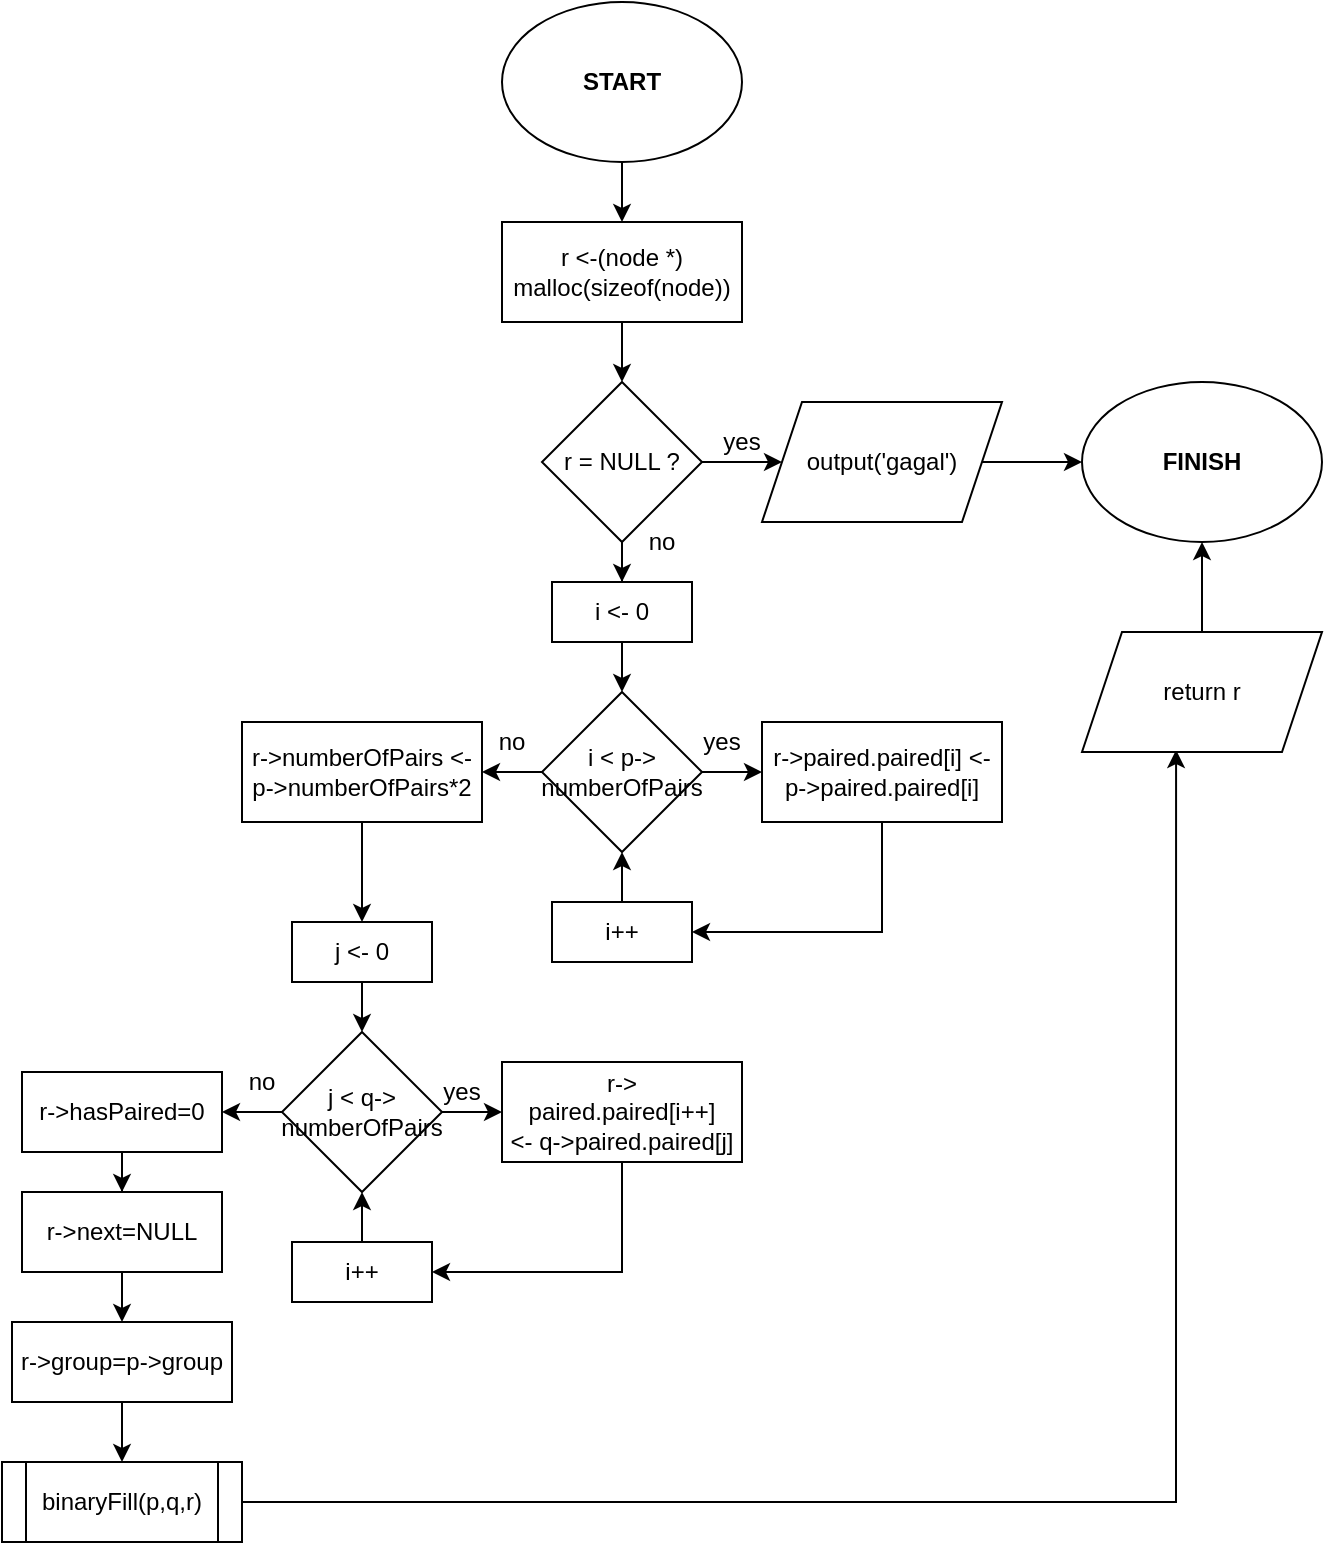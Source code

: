 <mxfile version="14.1.5" type="device"><diagram id="OGG8IiCMl117s_GlV7HI" name="Page-1"><mxGraphModel dx="834" dy="512" grid="1" gridSize="10" guides="1" tooltips="1" connect="1" arrows="1" fold="1" page="1" pageScale="1" pageWidth="827" pageHeight="1169" math="0" shadow="0"><root><mxCell id="0"/><mxCell id="1" parent="0"/><mxCell id="B7XDIb0GQkhQNo8Nwknm-68" value="" style="edgeStyle=orthogonalEdgeStyle;rounded=0;orthogonalLoop=1;jettySize=auto;html=1;" edge="1" parent="1" source="B7XDIb0GQkhQNo8Nwknm-33" target="B7XDIb0GQkhQNo8Nwknm-67"><mxGeometry relative="1" as="geometry"/></mxCell><mxCell id="B7XDIb0GQkhQNo8Nwknm-33" value="START" style="ellipse;whiteSpace=wrap;html=1;fontStyle=1" vertex="1" parent="1"><mxGeometry x="300" y="240" width="120" height="80" as="geometry"/></mxCell><mxCell id="B7XDIb0GQkhQNo8Nwknm-34" value="FINISH" style="ellipse;whiteSpace=wrap;html=1;fontStyle=1" vertex="1" parent="1"><mxGeometry x="590" y="430" width="120" height="80" as="geometry"/></mxCell><mxCell id="B7XDIb0GQkhQNo8Nwknm-70" value="" style="edgeStyle=orthogonalEdgeStyle;rounded=0;orthogonalLoop=1;jettySize=auto;html=1;" edge="1" parent="1" source="B7XDIb0GQkhQNo8Nwknm-67" target="B7XDIb0GQkhQNo8Nwknm-69"><mxGeometry relative="1" as="geometry"/></mxCell><mxCell id="B7XDIb0GQkhQNo8Nwknm-67" value="r &amp;lt;-(node *)&lt;br&gt;malloc(sizeof(node))" style="whiteSpace=wrap;html=1;fontStyle=0;" vertex="1" parent="1"><mxGeometry x="300" y="350" width="120" height="50" as="geometry"/></mxCell><mxCell id="B7XDIb0GQkhQNo8Nwknm-72" value="" style="edgeStyle=orthogonalEdgeStyle;rounded=0;orthogonalLoop=1;jettySize=auto;html=1;" edge="1" parent="1" source="B7XDIb0GQkhQNo8Nwknm-69" target="B7XDIb0GQkhQNo8Nwknm-71"><mxGeometry relative="1" as="geometry"/></mxCell><mxCell id="B7XDIb0GQkhQNo8Nwknm-76" value="" style="edgeStyle=orthogonalEdgeStyle;rounded=0;orthogonalLoop=1;jettySize=auto;html=1;" edge="1" parent="1" source="B7XDIb0GQkhQNo8Nwknm-69" target="B7XDIb0GQkhQNo8Nwknm-75"><mxGeometry relative="1" as="geometry"/></mxCell><mxCell id="B7XDIb0GQkhQNo8Nwknm-69" value="r = NULL ?" style="rhombus;whiteSpace=wrap;html=1;fontStyle=0;" vertex="1" parent="1"><mxGeometry x="320" y="430" width="80" height="80" as="geometry"/></mxCell><mxCell id="B7XDIb0GQkhQNo8Nwknm-73" value="" style="edgeStyle=orthogonalEdgeStyle;rounded=0;orthogonalLoop=1;jettySize=auto;html=1;" edge="1" parent="1" source="B7XDIb0GQkhQNo8Nwknm-71" target="B7XDIb0GQkhQNo8Nwknm-34"><mxGeometry relative="1" as="geometry"/></mxCell><mxCell id="B7XDIb0GQkhQNo8Nwknm-71" value="output('gagal')" style="shape=parallelogram;perimeter=parallelogramPerimeter;whiteSpace=wrap;html=1;fixedSize=1;" vertex="1" parent="1"><mxGeometry x="430" y="440" width="120" height="60" as="geometry"/></mxCell><mxCell id="B7XDIb0GQkhQNo8Nwknm-79" value="" style="edgeStyle=orthogonalEdgeStyle;rounded=0;orthogonalLoop=1;jettySize=auto;html=1;" edge="1" parent="1" source="B7XDIb0GQkhQNo8Nwknm-74" target="B7XDIb0GQkhQNo8Nwknm-78"><mxGeometry relative="1" as="geometry"/></mxCell><mxCell id="B7XDIb0GQkhQNo8Nwknm-84" value="" style="edgeStyle=orthogonalEdgeStyle;rounded=0;orthogonalLoop=1;jettySize=auto;html=1;" edge="1" parent="1" source="B7XDIb0GQkhQNo8Nwknm-74" target="B7XDIb0GQkhQNo8Nwknm-83"><mxGeometry relative="1" as="geometry"/></mxCell><mxCell id="B7XDIb0GQkhQNo8Nwknm-74" value="i &amp;lt;&amp;nbsp;p-&amp;gt;&lt;br&gt;numberOfPairs" style="rhombus;whiteSpace=wrap;html=1;fontStyle=0;" vertex="1" parent="1"><mxGeometry x="320" y="585" width="80" height="80" as="geometry"/></mxCell><mxCell id="B7XDIb0GQkhQNo8Nwknm-77" value="" style="edgeStyle=orthogonalEdgeStyle;rounded=0;orthogonalLoop=1;jettySize=auto;html=1;" edge="1" parent="1" source="B7XDIb0GQkhQNo8Nwknm-75" target="B7XDIb0GQkhQNo8Nwknm-74"><mxGeometry relative="1" as="geometry"/></mxCell><mxCell id="B7XDIb0GQkhQNo8Nwknm-75" value="i &amp;lt;- 0" style="whiteSpace=wrap;html=1;fontStyle=0;" vertex="1" parent="1"><mxGeometry x="325" y="530" width="70" height="30" as="geometry"/></mxCell><mxCell id="B7XDIb0GQkhQNo8Nwknm-81" style="edgeStyle=orthogonalEdgeStyle;rounded=0;orthogonalLoop=1;jettySize=auto;html=1;exitX=0.5;exitY=1;exitDx=0;exitDy=0;entryX=1;entryY=0.5;entryDx=0;entryDy=0;" edge="1" parent="1" source="B7XDIb0GQkhQNo8Nwknm-78" target="B7XDIb0GQkhQNo8Nwknm-80"><mxGeometry relative="1" as="geometry"/></mxCell><mxCell id="B7XDIb0GQkhQNo8Nwknm-78" value="r-&amp;gt;paired.paired[i] &amp;lt;- p-&amp;gt;paired.paired[i]" style="whiteSpace=wrap;html=1;fontStyle=0;" vertex="1" parent="1"><mxGeometry x="430" y="600" width="120" height="50" as="geometry"/></mxCell><mxCell id="B7XDIb0GQkhQNo8Nwknm-82" style="edgeStyle=orthogonalEdgeStyle;rounded=0;orthogonalLoop=1;jettySize=auto;html=1;exitX=0.5;exitY=0;exitDx=0;exitDy=0;entryX=0.5;entryY=1;entryDx=0;entryDy=0;" edge="1" parent="1" source="B7XDIb0GQkhQNo8Nwknm-80" target="B7XDIb0GQkhQNo8Nwknm-74"><mxGeometry relative="1" as="geometry"/></mxCell><mxCell id="B7XDIb0GQkhQNo8Nwknm-80" value="i++" style="whiteSpace=wrap;html=1;fontStyle=0;" vertex="1" parent="1"><mxGeometry x="325" y="690" width="70" height="30" as="geometry"/></mxCell><mxCell id="B7XDIb0GQkhQNo8Nwknm-94" style="edgeStyle=orthogonalEdgeStyle;rounded=0;orthogonalLoop=1;jettySize=auto;html=1;exitX=0.5;exitY=1;exitDx=0;exitDy=0;" edge="1" parent="1" source="B7XDIb0GQkhQNo8Nwknm-83" target="B7XDIb0GQkhQNo8Nwknm-89"><mxGeometry relative="1" as="geometry"/></mxCell><mxCell id="B7XDIb0GQkhQNo8Nwknm-83" value="r-&amp;gt;numberOfPairs &amp;lt;- p-&amp;gt;numberOfPairs*2" style="whiteSpace=wrap;html=1;fontStyle=0;" vertex="1" parent="1"><mxGeometry x="170" y="600" width="120" height="50" as="geometry"/></mxCell><mxCell id="B7XDIb0GQkhQNo8Nwknm-86" value="" style="edgeStyle=orthogonalEdgeStyle;rounded=0;orthogonalLoop=1;jettySize=auto;html=1;entryX=0;entryY=0.5;entryDx=0;entryDy=0;" edge="1" source="B7XDIb0GQkhQNo8Nwknm-87" target="B7XDIb0GQkhQNo8Nwknm-91" parent="1"><mxGeometry relative="1" as="geometry"><mxPoint x="300" y="795" as="targetPoint"/></mxGeometry></mxCell><mxCell id="B7XDIb0GQkhQNo8Nwknm-97" value="" style="edgeStyle=orthogonalEdgeStyle;rounded=0;orthogonalLoop=1;jettySize=auto;html=1;" edge="1" parent="1" source="B7XDIb0GQkhQNo8Nwknm-87" target="B7XDIb0GQkhQNo8Nwknm-96"><mxGeometry relative="1" as="geometry"/></mxCell><mxCell id="B7XDIb0GQkhQNo8Nwknm-87" value="j &amp;lt; q-&amp;gt;&lt;br&gt;numberOfPairs" style="rhombus;whiteSpace=wrap;html=1;fontStyle=0;" vertex="1" parent="1"><mxGeometry x="190" y="755" width="80" height="80" as="geometry"/></mxCell><mxCell id="B7XDIb0GQkhQNo8Nwknm-88" value="" style="edgeStyle=orthogonalEdgeStyle;rounded=0;orthogonalLoop=1;jettySize=auto;html=1;" edge="1" source="B7XDIb0GQkhQNo8Nwknm-89" target="B7XDIb0GQkhQNo8Nwknm-87" parent="1"><mxGeometry relative="1" as="geometry"/></mxCell><mxCell id="B7XDIb0GQkhQNo8Nwknm-89" value="j &amp;lt;- 0" style="whiteSpace=wrap;html=1;fontStyle=0;" vertex="1" parent="1"><mxGeometry x="195" y="700" width="70" height="30" as="geometry"/></mxCell><mxCell id="B7XDIb0GQkhQNo8Nwknm-90" style="edgeStyle=orthogonalEdgeStyle;rounded=0;orthogonalLoop=1;jettySize=auto;html=1;exitX=0.5;exitY=1;exitDx=0;exitDy=0;entryX=1;entryY=0.5;entryDx=0;entryDy=0;" edge="1" source="B7XDIb0GQkhQNo8Nwknm-91" target="B7XDIb0GQkhQNo8Nwknm-93" parent="1"><mxGeometry relative="1" as="geometry"/></mxCell><mxCell id="B7XDIb0GQkhQNo8Nwknm-91" value="r-&amp;gt;&lt;br&gt;paired.paired[i++]&lt;br&gt;&amp;lt;- q-&amp;gt;paired.paired[j]" style="whiteSpace=wrap;html=1;fontStyle=0;" vertex="1" parent="1"><mxGeometry x="300" y="770" width="120" height="50" as="geometry"/></mxCell><mxCell id="B7XDIb0GQkhQNo8Nwknm-92" style="edgeStyle=orthogonalEdgeStyle;rounded=0;orthogonalLoop=1;jettySize=auto;html=1;exitX=0.5;exitY=0;exitDx=0;exitDy=0;entryX=0.5;entryY=1;entryDx=0;entryDy=0;" edge="1" source="B7XDIb0GQkhQNo8Nwknm-93" target="B7XDIb0GQkhQNo8Nwknm-87" parent="1"><mxGeometry relative="1" as="geometry"/></mxCell><mxCell id="B7XDIb0GQkhQNo8Nwknm-93" value="i++" style="whiteSpace=wrap;html=1;fontStyle=0;" vertex="1" parent="1"><mxGeometry x="195" y="860" width="70" height="30" as="geometry"/></mxCell><mxCell id="B7XDIb0GQkhQNo8Nwknm-103" value="" style="edgeStyle=orthogonalEdgeStyle;rounded=0;orthogonalLoop=1;jettySize=auto;html=1;" edge="1" parent="1" source="B7XDIb0GQkhQNo8Nwknm-96" target="B7XDIb0GQkhQNo8Nwknm-99"><mxGeometry relative="1" as="geometry"/></mxCell><mxCell id="B7XDIb0GQkhQNo8Nwknm-96" value="r-&gt;hasPaired=0" style="whiteSpace=wrap;html=1;fontStyle=0;" vertex="1" parent="1"><mxGeometry x="60" y="775" width="100" height="40" as="geometry"/></mxCell><mxCell id="B7XDIb0GQkhQNo8Nwknm-104" value="" style="edgeStyle=orthogonalEdgeStyle;rounded=0;orthogonalLoop=1;jettySize=auto;html=1;" edge="1" parent="1" source="B7XDIb0GQkhQNo8Nwknm-99" target="B7XDIb0GQkhQNo8Nwknm-100"><mxGeometry relative="1" as="geometry"/></mxCell><mxCell id="B7XDIb0GQkhQNo8Nwknm-99" value="r-&gt;next=NULL" style="whiteSpace=wrap;html=1;fontStyle=0;" vertex="1" parent="1"><mxGeometry x="60" y="835" width="100" height="40" as="geometry"/></mxCell><mxCell id="B7XDIb0GQkhQNo8Nwknm-106" value="" style="edgeStyle=orthogonalEdgeStyle;rounded=0;orthogonalLoop=1;jettySize=auto;html=1;" edge="1" parent="1" source="B7XDIb0GQkhQNo8Nwknm-100" target="B7XDIb0GQkhQNo8Nwknm-105"><mxGeometry relative="1" as="geometry"/></mxCell><mxCell id="B7XDIb0GQkhQNo8Nwknm-100" value="r-&gt;group=p-&gt;group" style="whiteSpace=wrap;html=1;fontStyle=0;" vertex="1" parent="1"><mxGeometry x="55" y="900" width="110" height="40" as="geometry"/></mxCell><mxCell id="B7XDIb0GQkhQNo8Nwknm-107" style="edgeStyle=orthogonalEdgeStyle;rounded=0;orthogonalLoop=1;jettySize=auto;html=1;exitX=1;exitY=0.5;exitDx=0;exitDy=0;entryX=0.392;entryY=0.984;entryDx=0;entryDy=0;entryPerimeter=0;" edge="1" parent="1" source="B7XDIb0GQkhQNo8Nwknm-105" target="B7XDIb0GQkhQNo8Nwknm-109"><mxGeometry relative="1" as="geometry"><mxPoint x="450" y="940" as="targetPoint"/></mxGeometry></mxCell><mxCell id="B7XDIb0GQkhQNo8Nwknm-105" value="binaryFill(p,q,r)" style="shape=process;whiteSpace=wrap;html=1;backgroundOutline=1;" vertex="1" parent="1"><mxGeometry x="50" y="970" width="120" height="40" as="geometry"/></mxCell><mxCell id="B7XDIb0GQkhQNo8Nwknm-110" style="edgeStyle=orthogonalEdgeStyle;rounded=0;orthogonalLoop=1;jettySize=auto;html=1;exitX=0.5;exitY=0;exitDx=0;exitDy=0;entryX=0.5;entryY=1;entryDx=0;entryDy=0;" edge="1" parent="1" source="B7XDIb0GQkhQNo8Nwknm-109" target="B7XDIb0GQkhQNo8Nwknm-34"><mxGeometry relative="1" as="geometry"/></mxCell><mxCell id="B7XDIb0GQkhQNo8Nwknm-109" value="return r" style="shape=parallelogram;perimeter=parallelogramPerimeter;whiteSpace=wrap;html=1;fixedSize=1;" vertex="1" parent="1"><mxGeometry x="590" y="555" width="120" height="60" as="geometry"/></mxCell><mxCell id="B7XDIb0GQkhQNo8Nwknm-111" value="yes" style="text;html=1;strokeColor=none;fillColor=none;align=center;verticalAlign=middle;whiteSpace=wrap;rounded=0;" vertex="1" parent="1"><mxGeometry x="400" y="450" width="40" height="20" as="geometry"/></mxCell><mxCell id="B7XDIb0GQkhQNo8Nwknm-112" value="no" style="text;html=1;strokeColor=none;fillColor=none;align=center;verticalAlign=middle;whiteSpace=wrap;rounded=0;" vertex="1" parent="1"><mxGeometry x="360" y="500" width="40" height="20" as="geometry"/></mxCell><mxCell id="B7XDIb0GQkhQNo8Nwknm-113" value="yes" style="text;html=1;strokeColor=none;fillColor=none;align=center;verticalAlign=middle;whiteSpace=wrap;rounded=0;" vertex="1" parent="1"><mxGeometry x="390" y="600" width="40" height="20" as="geometry"/></mxCell><mxCell id="B7XDIb0GQkhQNo8Nwknm-114" value="no" style="text;html=1;strokeColor=none;fillColor=none;align=center;verticalAlign=middle;whiteSpace=wrap;rounded=0;" vertex="1" parent="1"><mxGeometry x="285" y="600" width="40" height="20" as="geometry"/></mxCell><mxCell id="B7XDIb0GQkhQNo8Nwknm-115" value="yes" style="text;html=1;strokeColor=none;fillColor=none;align=center;verticalAlign=middle;whiteSpace=wrap;rounded=0;" vertex="1" parent="1"><mxGeometry x="260" y="775" width="40" height="20" as="geometry"/></mxCell><mxCell id="B7XDIb0GQkhQNo8Nwknm-116" value="no" style="text;html=1;strokeColor=none;fillColor=none;align=center;verticalAlign=middle;whiteSpace=wrap;rounded=0;" vertex="1" parent="1"><mxGeometry x="160" y="770" width="40" height="20" as="geometry"/></mxCell></root></mxGraphModel></diagram></mxfile>